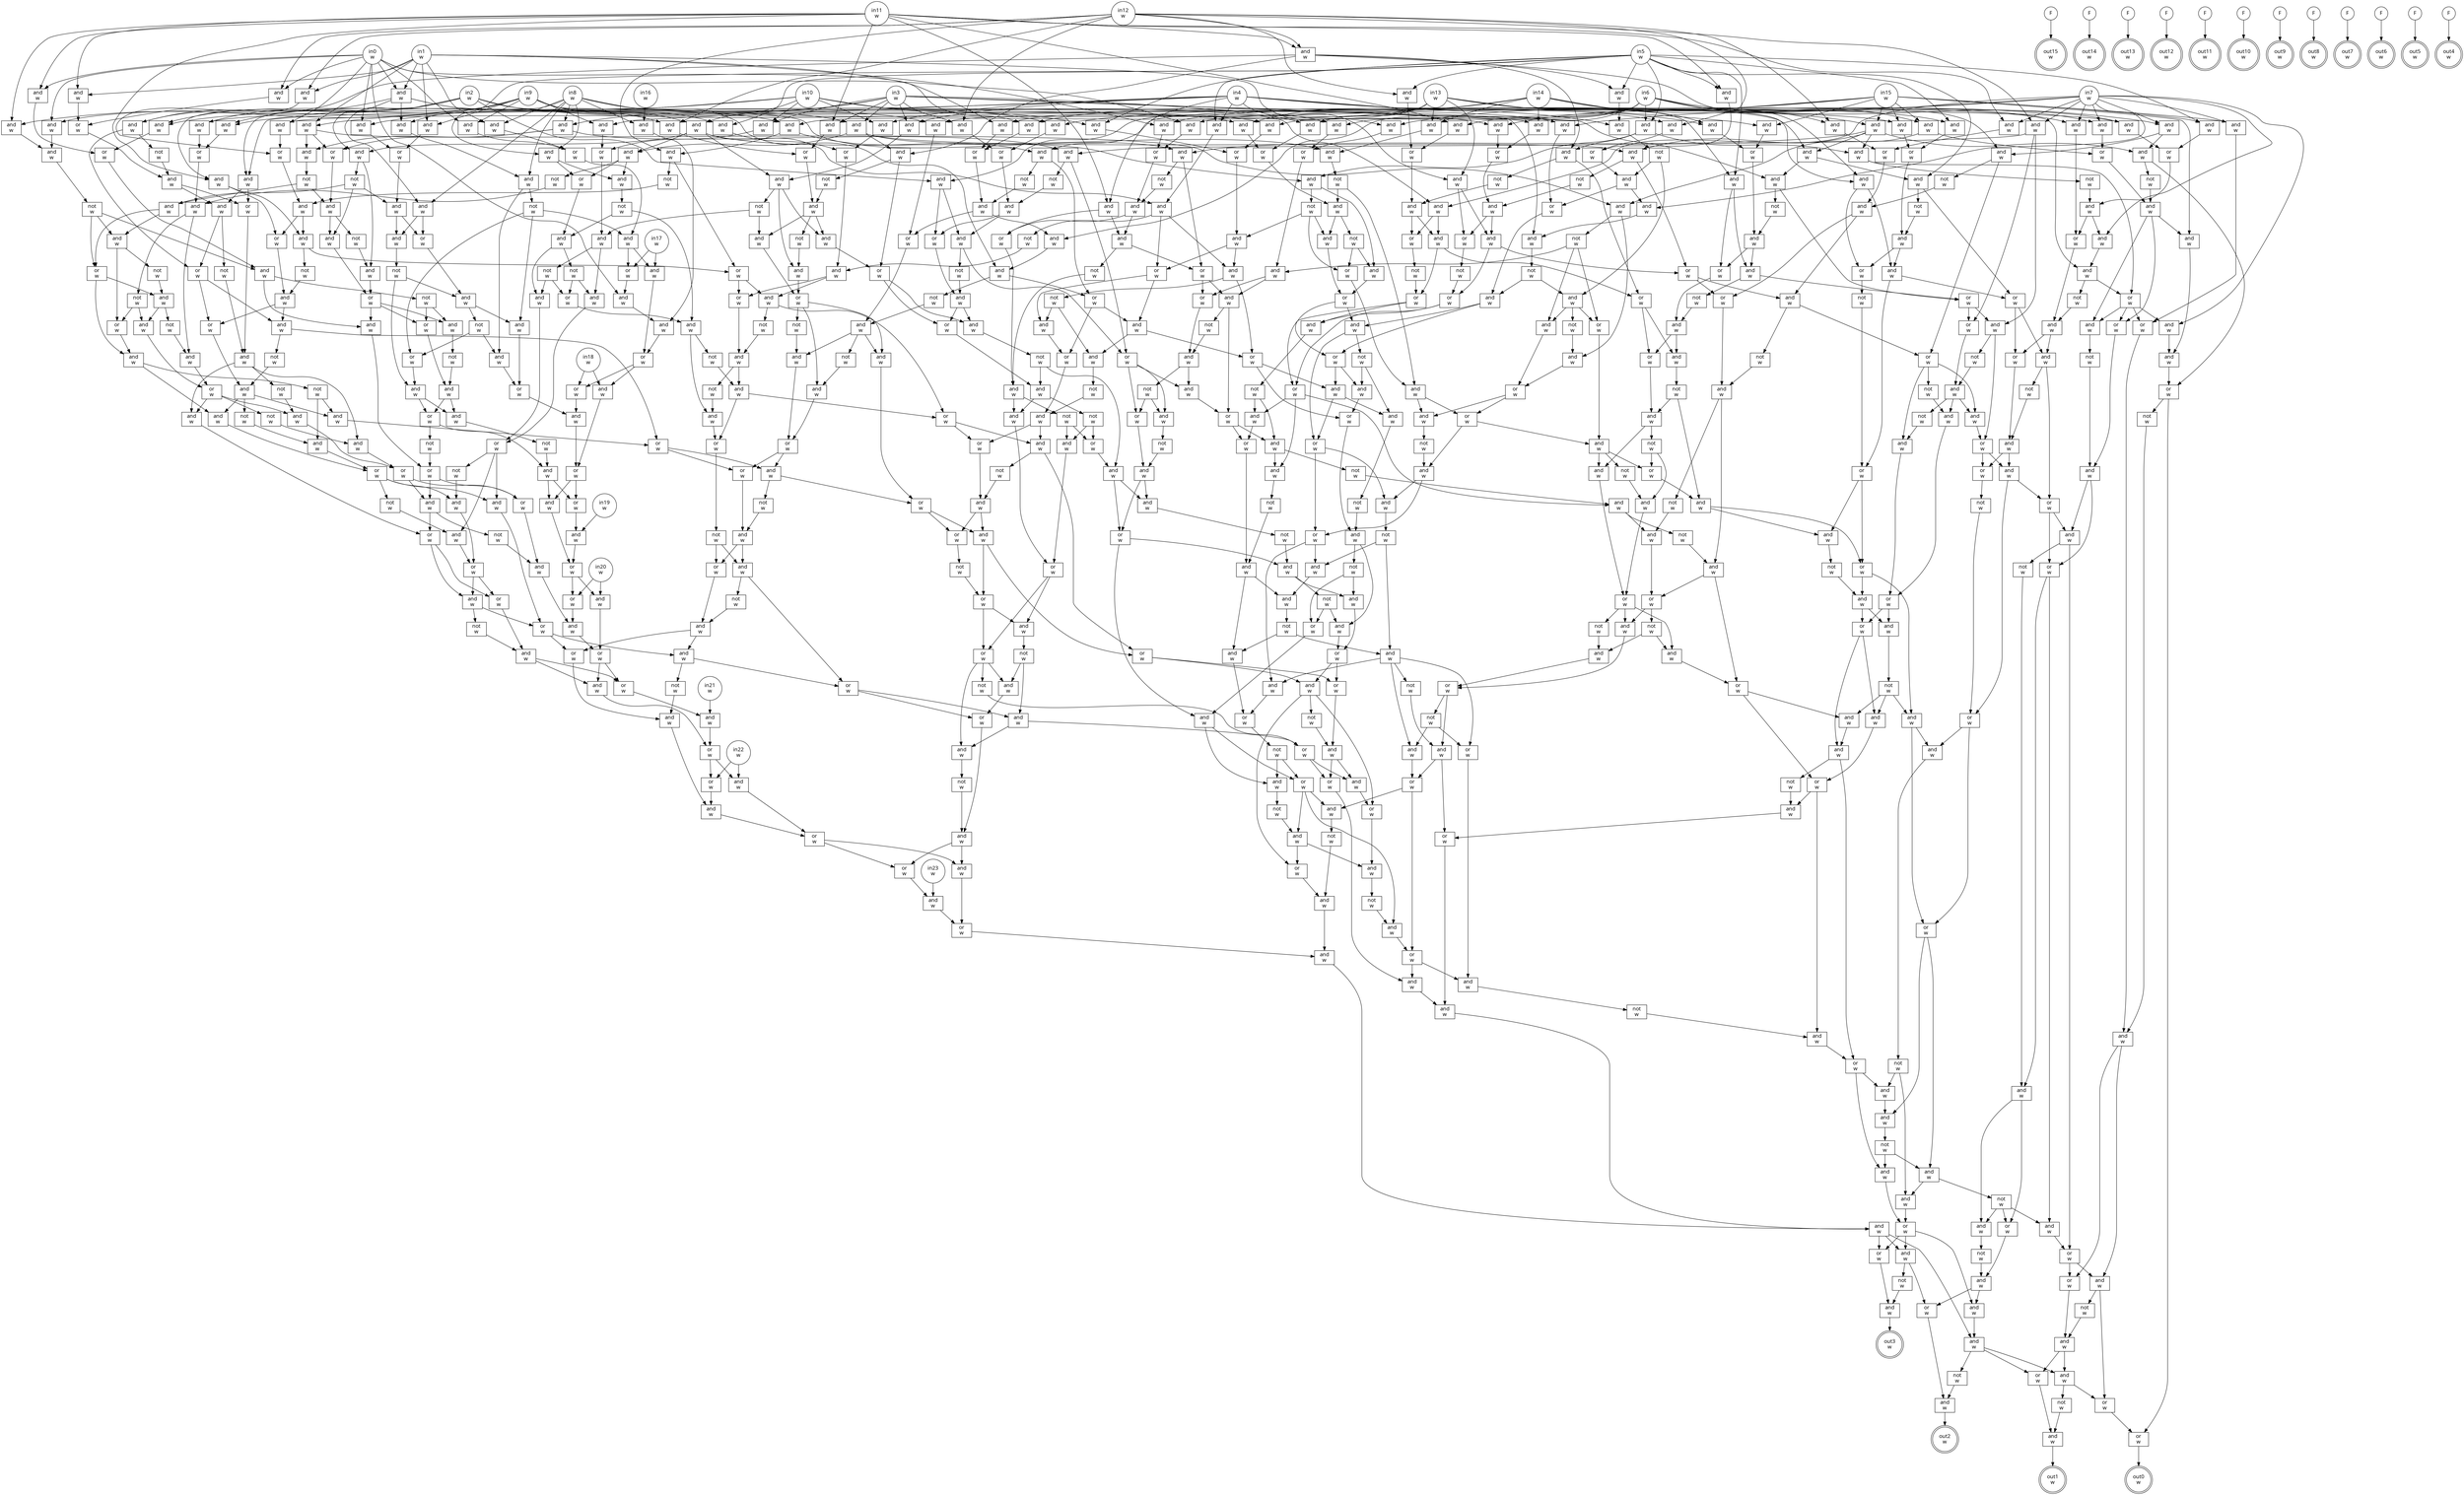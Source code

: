 digraph circuit{
	node [style = filled, fillcolor = white,shape=rect, fontname=geneva]
	g0 [label="in0\nw",shape=circle,fillcolor=white]
	g1 [label="in1\nw",shape=circle,fillcolor=white]
	g2 [label="in2\nw",shape=circle,fillcolor=white]
	g3 [label="in3\nw",shape=circle,fillcolor=white]
	g4 [label="in4\nw",shape=circle,fillcolor=white]
	g5 [label="in5\nw",shape=circle,fillcolor=white]
	g6 [label="in6\nw",shape=circle,fillcolor=white]
	g7 [label="in7\nw",shape=circle,fillcolor=white]
	g8 [label="in8\nw",shape=circle,fillcolor=white]
	g9 [label="in9\nw",shape=circle,fillcolor=white]
	g10 [label="in10\nw",shape=circle,fillcolor=white]
	g11 [label="in11\nw",shape=circle,fillcolor=white]
	g12 [label="in12\nw",shape=circle,fillcolor=white]
	g13 [label="in13\nw",shape=circle,fillcolor=white]
	g14 [label="in14\nw",shape=circle,fillcolor=white]
	g15 [label="in15\nw",shape=circle,fillcolor=white]
	g16 [label="in16\nw",shape=circle,fillcolor=white]
	g17 [label="in17\nw",shape=circle,fillcolor=white]
	g18 [label="in18\nw",shape=circle,fillcolor=white]
	g19 [label="in19\nw",shape=circle,fillcolor=white]
	g20 [label="in20\nw",shape=circle,fillcolor=white]
	g21 [label="in21\nw",shape=circle,fillcolor=white]
	g22 [label="in22\nw",shape=circle,fillcolor=white]
	g23 [label="in23\nw",shape=circle,fillcolor=white]
	g24 [label="F",shape=circle,fillcolor=white]
	g25 [label="F",shape=circle,fillcolor=white]
	g26 [label="F",shape=circle,fillcolor=white]
	g27 [label="F",shape=circle,fillcolor=white]
	g28 [label="F",shape=circle,fillcolor=white]
	g29 [label="F",shape=circle,fillcolor=white]
	g30 [label="F",shape=circle,fillcolor=white]
	g31 [label="F",shape=circle,fillcolor=white]
	g32 [label="F",shape=circle,fillcolor=white]
	g33 [label="F",shape=circle,fillcolor=white]
	g34 [label="F",shape=circle,fillcolor=white]
	g35 [label="F",shape=circle,fillcolor=white]
	g36 [label="and\nw",fillcolor=white]
	g37 [label="and\nw",fillcolor=white]
	g38 [label="and\nw",fillcolor=white]
	g39 [label="and\nw",fillcolor=white]
	g40 [label="and\nw",fillcolor=white]
	g41 [label="and\nw",fillcolor=white]
	g42 [label="and\nw",fillcolor=white]
	g43 [label="and\nw",fillcolor=white]
	g44 [label="and\nw",fillcolor=white]
	g45 [label="and\nw",fillcolor=white]
	g46 [label="and\nw",fillcolor=white]
	g47 [label="and\nw",fillcolor=white]
	g48 [label="and\nw",fillcolor=white]
	g49 [label="and\nw",fillcolor=white]
	g50 [label="and\nw",fillcolor=white]
	g51 [label="and\nw",fillcolor=white]
	g52 [label="or\nw",fillcolor=white]
	g53 [label="and\nw",fillcolor=white]
	g54 [label="and\nw",fillcolor=white]
	g55 [label="and\nw",fillcolor=white]
	g56 [label="or\nw",fillcolor=white]
	g57 [label="and\nw",fillcolor=white]
	g58 [label="and\nw",fillcolor=white]
	g59 [label="not\nw",fillcolor=white]
	g60 [label="and\nw",fillcolor=white]
	g61 [label="and\nw",fillcolor=white]
	g62 [label="not\nw",fillcolor=white]
	g63 [label="and\nw",fillcolor=white]
	g64 [label="and\nw",fillcolor=white]
	g65 [label="and\nw",fillcolor=white]
	g66 [label="and\nw",fillcolor=white]
	g67 [label="and\nw",fillcolor=white]
	g68 [label="and\nw",fillcolor=white]
	g69 [label="and\nw",fillcolor=white]
	g70 [label="and\nw",fillcolor=white]
	g71 [label="and\nw",fillcolor=white]
	g72 [label="not\nw",fillcolor=white]
	g73 [label="and\nw",fillcolor=white]
	g74 [label="not\nw",fillcolor=white]
	g75 [label="and\nw",fillcolor=white]
	g76 [label="not\nw",fillcolor=white]
	g77 [label="and\nw",fillcolor=white]
	g78 [label="or\nw",fillcolor=white]
	g79 [label="and\nw",fillcolor=white]
	g80 [label="and\nw",fillcolor=white]
	g81 [label="or\nw",fillcolor=white]
	g82 [label="and\nw",fillcolor=white]
	g83 [label="and\nw",fillcolor=white]
	g84 [label="or\nw",fillcolor=white]
	g85 [label="or\nw",fillcolor=white]
	g86 [label="not\nw",fillcolor=white]
	g87 [label="or\nw",fillcolor=white]
	g88 [label="and\nw",fillcolor=white]
	g89 [label="and\nw",fillcolor=white]
	g90 [label="and\nw",fillcolor=white]
	g91 [label="and\nw",fillcolor=white]
	g92 [label="and\nw",fillcolor=white]
	g93 [label="or\nw",fillcolor=white]
	g94 [label="and\nw",fillcolor=white]
	g95 [label="and\nw",fillcolor=white]
	g96 [label="and\nw",fillcolor=white]
	g97 [label="or\nw",fillcolor=white]
	g98 [label="and\nw",fillcolor=white]
	g99 [label="not\nw",fillcolor=white]
	g100 [label="or\nw",fillcolor=white]
	g101 [label="and\nw",fillcolor=white]
	g102 [label="or\nw",fillcolor=white]
	g103 [label="and\nw",fillcolor=white]
	g104 [label="and\nw",fillcolor=white]
	g105 [label="or\nw",fillcolor=white]
	g106 [label="not\nw",fillcolor=white]
	g107 [label="and\nw",fillcolor=white]
	g108 [label="not\nw",fillcolor=white]
	g109 [label="or\nw",fillcolor=white]
	g110 [label="and\nw",fillcolor=white]
	g111 [label="and\nw",fillcolor=white]
	g112 [label="or\nw",fillcolor=white]
	g113 [label="and\nw",fillcolor=white]
	g114 [label="not\nw",fillcolor=white]
	g115 [label="and\nw",fillcolor=white]
	g116 [label="or\nw",fillcolor=white]
	g117 [label="and\nw",fillcolor=white]
	g118 [label="and\nw",fillcolor=white]
	g119 [label="not\nw",fillcolor=white]
	g120 [label="and\nw",fillcolor=white]
	g121 [label="and\nw",fillcolor=white]
	g122 [label="not\nw",fillcolor=white]
	g123 [label="and\nw",fillcolor=white]
	g124 [label="and\nw",fillcolor=white]
	g125 [label="or\nw",fillcolor=white]
	g126 [label="and\nw",fillcolor=white]
	g127 [label="not\nw",fillcolor=white]
	g128 [label="and\nw",fillcolor=white]
	g129 [label="not\nw",fillcolor=white]
	g130 [label="and\nw",fillcolor=white]
	g131 [label="and\nw",fillcolor=white]
	g132 [label="and\nw",fillcolor=white]
	g133 [label="and\nw",fillcolor=white]
	g134 [label="and\nw",fillcolor=white]
	g135 [label="not\nw",fillcolor=white]
	g136 [label="and\nw",fillcolor=white]
	g137 [label="or\nw",fillcolor=white]
	g138 [label="and\nw",fillcolor=white]
	g139 [label="and\nw",fillcolor=white]
	g140 [label="and\nw",fillcolor=white]
	g141 [label="and\nw",fillcolor=white]
	g142 [label="or\nw",fillcolor=white]
	g143 [label="and\nw",fillcolor=white]
	g144 [label="and\nw",fillcolor=white]
	g145 [label="or\nw",fillcolor=white]
	g146 [label="and\nw",fillcolor=white]
	g147 [label="not\nw",fillcolor=white]
	g148 [label="or\nw",fillcolor=white]
	g149 [label="and\nw",fillcolor=white]
	g150 [label="or\nw",fillcolor=white]
	g151 [label="not\nw",fillcolor=white]
	g152 [label="or\nw",fillcolor=white]
	g153 [label="and\nw",fillcolor=white]
	g154 [label="and\nw",fillcolor=white]
	g155 [label="and\nw",fillcolor=white]
	g156 [label="and\nw",fillcolor=white]
	g157 [label="not\nw",fillcolor=white]
	g158 [label="and\nw",fillcolor=white]
	g159 [label="or\nw",fillcolor=white]
	g160 [label="and\nw",fillcolor=white]
	g161 [label="and\nw",fillcolor=white]
	g162 [label="and\nw",fillcolor=white]
	g163 [label="and\nw",fillcolor=white]
	g164 [label="not\nw",fillcolor=white]
	g165 [label="and\nw",fillcolor=white]
	g166 [label="or\nw",fillcolor=white]
	g167 [label="and\nw",fillcolor=white]
	g168 [label="not\nw",fillcolor=white]
	g169 [label="and\nw",fillcolor=white]
	g170 [label="and\nw",fillcolor=white]
	g171 [label="or\nw",fillcolor=white]
	g172 [label="or\nw",fillcolor=white]
	g173 [label="and\nw",fillcolor=white]
	g174 [label="not\nw",fillcolor=white]
	g175 [label="and\nw",fillcolor=white]
	g176 [label="not\nw",fillcolor=white]
	g177 [label="not\nw",fillcolor=white]
	g178 [label="or\nw",fillcolor=white]
	g179 [label="and\nw",fillcolor=white]
	g180 [label="and\nw",fillcolor=white]
	g181 [label="not\nw",fillcolor=white]
	g182 [label="or\nw",fillcolor=white]
	g183 [label="and\nw",fillcolor=white]
	g184 [label="not\nw",fillcolor=white]
	g185 [label="and\nw",fillcolor=white]
	g186 [label="or\nw",fillcolor=white]
	g187 [label="and\nw",fillcolor=white]
	g188 [label="not\nw",fillcolor=white]
	g189 [label="and\nw",fillcolor=white]
	g190 [label="and\nw",fillcolor=white]
	g191 [label="or\nw",fillcolor=white]
	g192 [label="and\nw",fillcolor=white]
	g193 [label="and\nw",fillcolor=white]
	g194 [label="not\nw",fillcolor=white]
	g195 [label="and\nw",fillcolor=white]
	g196 [label="and\nw",fillcolor=white]
	g197 [label="not\nw",fillcolor=white]
	g198 [label="and\nw",fillcolor=white]
	g199 [label="or\nw",fillcolor=white]
	g200 [label="and\nw",fillcolor=white]
	g201 [label="not\nw",fillcolor=white]
	g202 [label="or\nw",fillcolor=white]
	g203 [label="and\nw",fillcolor=white]
	g204 [label="or\nw",fillcolor=white]
	g205 [label="and\nw",fillcolor=white]
	g206 [label="and\nw",fillcolor=white]
	g207 [label="not\nw",fillcolor=white]
	g208 [label="and\nw",fillcolor=white]
	g209 [label="not\nw",fillcolor=white]
	g210 [label="and\nw",fillcolor=white]
	g211 [label="and\nw",fillcolor=white]
	g212 [label="not\nw",fillcolor=white]
	g213 [label="or\nw",fillcolor=white]
	g214 [label="and\nw",fillcolor=white]
	g215 [label="and\nw",fillcolor=white]
	g216 [label="not\nw",fillcolor=white]
	g217 [label="or\nw",fillcolor=white]
	g218 [label="and\nw",fillcolor=white]
	g219 [label="not\nw",fillcolor=white]
	g220 [label="and\nw",fillcolor=white]
	g221 [label="or\nw",fillcolor=white]
	g222 [label="not\nw",fillcolor=white]
	g223 [label="not\nw",fillcolor=white]
	g224 [label="and\nw",fillcolor=white]
	g225 [label="or\nw",fillcolor=white]
	g226 [label="and\nw",fillcolor=white]
	g227 [label="and\nw",fillcolor=white]
	g228 [label="or\nw",fillcolor=white]
	g229 [label="and\nw",fillcolor=white]
	g230 [label="or\nw",fillcolor=white]
	g231 [label="and\nw",fillcolor=white]
	g232 [label="and\nw",fillcolor=white]
	g233 [label="or\nw",fillcolor=white]
	g234 [label="and\nw",fillcolor=white]
	g235 [label="or\nw",fillcolor=white]
	g236 [label="or\nw",fillcolor=white]
	g237 [label="and\nw",fillcolor=white]
	g238 [label="not\nw",fillcolor=white]
	g239 [label="and\nw",fillcolor=white]
	g240 [label="or\nw",fillcolor=white]
	g241 [label="not\nw",fillcolor=white]
	g242 [label="or\nw",fillcolor=white]
	g243 [label="not\nw",fillcolor=white]
	g244 [label="and\nw",fillcolor=white]
	g245 [label="or\nw",fillcolor=white]
	g246 [label="not\nw",fillcolor=white]
	g247 [label="or\nw",fillcolor=white]
	g248 [label="and\nw",fillcolor=white]
	g249 [label="not\nw",fillcolor=white]
	g250 [label="or\nw",fillcolor=white]
	g251 [label="not\nw",fillcolor=white]
	g252 [label="or\nw",fillcolor=white]
	g253 [label="and\nw",fillcolor=white]
	g254 [label="not\nw",fillcolor=white]
	g255 [label="or\nw",fillcolor=white]
	g256 [label="and\nw",fillcolor=white]
	g257 [label="and\nw",fillcolor=white]
	g258 [label="and\nw",fillcolor=white]
	g259 [label="or\nw",fillcolor=white]
	g260 [label="not\nw",fillcolor=white]
	g261 [label="or\nw",fillcolor=white]
	g262 [label="and\nw",fillcolor=white]
	g263 [label="and\nw",fillcolor=white]
	g264 [label="or\nw",fillcolor=white]
	g265 [label="and\nw",fillcolor=white]
	g266 [label="and\nw",fillcolor=white]
	g267 [label="or\nw",fillcolor=white]
	g268 [label="and\nw",fillcolor=white]
	g269 [label="not\nw",fillcolor=white]
	g270 [label="or\nw",fillcolor=white]
	g271 [label="and\nw",fillcolor=white]
	g272 [label="not\nw",fillcolor=white]
	g273 [label="and\nw",fillcolor=white]
	g274 [label="not\nw",fillcolor=white]
	g275 [label="and\nw",fillcolor=white]
	g276 [label="or\nw",fillcolor=white]
	g277 [label="not\nw",fillcolor=white]
	g278 [label="and\nw",fillcolor=white]
	g279 [label="and\nw",fillcolor=white]
	g280 [label="or\nw",fillcolor=white]
	g281 [label="and\nw",fillcolor=white]
	g282 [label="not\nw",fillcolor=white]
	g283 [label="and\nw",fillcolor=white]
	g284 [label="and\nw",fillcolor=white]
	g285 [label="and\nw",fillcolor=white]
	g286 [label="and\nw",fillcolor=white]
	g287 [label="and\nw",fillcolor=white]
	g288 [label="and\nw",fillcolor=white]
	g289 [label="not\nw",fillcolor=white]
	g290 [label="and\nw",fillcolor=white]
	g291 [label="or\nw",fillcolor=white]
	g292 [label="and\nw",fillcolor=white]
	g293 [label="not\nw",fillcolor=white]
	g294 [label="or\nw",fillcolor=white]
	g295 [label="and\nw",fillcolor=white]
	g296 [label="or\nw",fillcolor=white]
	g297 [label="and\nw",fillcolor=white]
	g298 [label="and\nw",fillcolor=white]
	g299 [label="or\nw",fillcolor=white]
	g300 [label="and\nw",fillcolor=white]
	g301 [label="and\nw",fillcolor=white]
	g302 [label="not\nw",fillcolor=white]
	g303 [label="or\nw",fillcolor=white]
	g304 [label="and\nw",fillcolor=white]
	g305 [label="or\nw",fillcolor=white]
	g306 [label="and\nw",fillcolor=white]
	g307 [label="not\nw",fillcolor=white]
	g308 [label="and\nw",fillcolor=white]
	g309 [label="and\nw",fillcolor=white]
	g310 [label="or\nw",fillcolor=white]
	g311 [label="and\nw",fillcolor=white]
	g312 [label="not\nw",fillcolor=white]
	g313 [label="not\nw",fillcolor=white]
	g314 [label="and\nw",fillcolor=white]
	g315 [label="or\nw",fillcolor=white]
	g316 [label="not\nw",fillcolor=white]
	g317 [label="and\nw",fillcolor=white]
	g318 [label="not\nw",fillcolor=white]
	g319 [label="or\nw",fillcolor=white]
	g320 [label="and\nw",fillcolor=white]
	g321 [label="not\nw",fillcolor=white]
	g322 [label="and\nw",fillcolor=white]
	g323 [label="or\nw",fillcolor=white]
	g324 [label="and\nw",fillcolor=white]
	g325 [label="and\nw",fillcolor=white]
	g326 [label="and\nw",fillcolor=white]
	g327 [label="and\nw",fillcolor=white]
	g328 [label="and\nw",fillcolor=white]
	g329 [label="and\nw",fillcolor=white]
	g330 [label="and\nw",fillcolor=white]
	g331 [label="and\nw",fillcolor=white]
	g332 [label="and\nw",fillcolor=white]
	g333 [label="not\nw",fillcolor=white]
	g334 [label="and\nw",fillcolor=white]
	g335 [label="not\nw",fillcolor=white]
	g336 [label="and\nw",fillcolor=white]
	g337 [label="not\nw",fillcolor=white]
	g338 [label="and\nw",fillcolor=white]
	g339 [label="not\nw",fillcolor=white]
	g340 [label="and\nw",fillcolor=white]
	g341 [label="and\nw",fillcolor=white]
	g342 [label="not\nw",fillcolor=white]
	g343 [label="and\nw",fillcolor=white]
	g344 [label="and\nw",fillcolor=white]
	g345 [label="or\nw",fillcolor=white]
	g346 [label="and\nw",fillcolor=white]
	g347 [label="and\nw",fillcolor=white]
	g348 [label="not\nw",fillcolor=white]
	g349 [label="and\nw",fillcolor=white]
	g350 [label="or\nw",fillcolor=white]
	g351 [label="and\nw",fillcolor=white]
	g352 [label="and\nw",fillcolor=white]
	g353 [label="and\nw",fillcolor=white]
	g354 [label="or\nw",fillcolor=white]
	g355 [label="and\nw",fillcolor=white]
	g356 [label="or\nw",fillcolor=white]
	g357 [label="and\nw",fillcolor=white]
	g358 [label="or\nw",fillcolor=white]
	g359 [label="and\nw",fillcolor=white]
	g360 [label="not\nw",fillcolor=white]
	g361 [label="or\nw",fillcolor=white]
	g362 [label="and\nw",fillcolor=white]
	g363 [label="and\nw",fillcolor=white]
	g364 [label="not\nw",fillcolor=white]
	g365 [label="or\nw",fillcolor=white]
	g366 [label="and\nw",fillcolor=white]
	g367 [label="not\nw",fillcolor=white]
	g368 [label="and\nw",fillcolor=white]
	g369 [label="not\nw",fillcolor=white]
	g370 [label="or\nw",fillcolor=white]
	g371 [label="and\nw",fillcolor=white]
	g372 [label="not\nw",fillcolor=white]
	g373 [label="or\nw",fillcolor=white]
	g374 [label="and\nw",fillcolor=white]
	g375 [label="and\nw",fillcolor=white]
	g376 [label="and\nw",fillcolor=white]
	g377 [label="not\nw",fillcolor=white]
	g378 [label="and\nw",fillcolor=white]
	g379 [label="or\nw",fillcolor=white]
	g380 [label="and\nw",fillcolor=white]
	g381 [label="or\nw",fillcolor=white]
	g382 [label="and\nw",fillcolor=white]
	g383 [label="and\nw",fillcolor=white]
	g384 [label="or\nw",fillcolor=white]
	g385 [label="and\nw",fillcolor=white]
	g386 [label="not\nw",fillcolor=white]
	g387 [label="or\nw",fillcolor=white]
	g388 [label="and\nw",fillcolor=white]
	g389 [label="and\nw",fillcolor=white]
	g390 [label="or\nw",fillcolor=white]
	g391 [label="and\nw",fillcolor=white]
	g392 [label="and\nw",fillcolor=white]
	g393 [label="not\nw",fillcolor=white]
	g394 [label="not\nw",fillcolor=white]
	g395 [label="and\nw",fillcolor=white]
	g396 [label="and\nw",fillcolor=white]
	g397 [label="not\nw",fillcolor=white]
	g398 [label="and\nw",fillcolor=white]
	g399 [label="or\nw",fillcolor=white]
	g400 [label="and\nw",fillcolor=white]
	g401 [label="not\nw",fillcolor=white]
	g402 [label="and\nw",fillcolor=white]
	g403 [label="or\nw",fillcolor=white]
	g404 [label="not\nw",fillcolor=white]
	g405 [label="and\nw",fillcolor=white]
	g406 [label="or\nw",fillcolor=white]
	g407 [label="or\nw",fillcolor=white]
	g408 [label="and\nw",fillcolor=white]
	g409 [label="and\nw",fillcolor=white]
	g410 [label="not\nw",fillcolor=white]
	g411 [label="and\nw",fillcolor=white]
	g412 [label="or\nw",fillcolor=white]
	g413 [label="and\nw",fillcolor=white]
	g414 [label="and\nw",fillcolor=white]
	g415 [label="not\nw",fillcolor=white]
	g416 [label="and\nw",fillcolor=white]
	g417 [label="and\nw",fillcolor=white]
	g418 [label="and\nw",fillcolor=white]
	g419 [label="or\nw",fillcolor=white]
	g420 [label="not\nw",fillcolor=white]
	g421 [label="and\nw",fillcolor=white]
	g422 [label="or\nw",fillcolor=white]
	g423 [label="or\nw",fillcolor=white]
	g424 [label="and\nw",fillcolor=white]
	g425 [label="or\nw",fillcolor=white]
	g426 [label="not\nw",fillcolor=white]
	g427 [label="not\nw",fillcolor=white]
	g428 [label="or\nw",fillcolor=white]
	g429 [label="and\nw",fillcolor=white]
	g430 [label="not\nw",fillcolor=white]
	g431 [label="and\nw",fillcolor=white]
	g432 [label="not\nw",fillcolor=white]
	g433 [label="or\nw",fillcolor=white]
	g434 [label="and\nw",fillcolor=white]
	g435 [label="and\nw",fillcolor=white]
	g436 [label="not\nw",fillcolor=white]
	g437 [label="or\nw",fillcolor=white]
	g438 [label="and\nw",fillcolor=white]
	g439 [label="or\nw",fillcolor=white]
	g440 [label="and\nw",fillcolor=white]
	g441 [label="not\nw",fillcolor=white]
	g442 [label="and\nw",fillcolor=white]
	g443 [label="and\nw",fillcolor=white]
	g444 [label="not\nw",fillcolor=white]
	g445 [label="or\nw",fillcolor=white]
	g446 [label="and\nw",fillcolor=white]
	g447 [label="or\nw",fillcolor=white]
	g448 [label="and\nw",fillcolor=white]
	g449 [label="not\nw",fillcolor=white]
	g450 [label="and\nw",fillcolor=white]
	g451 [label="not\nw",fillcolor=white]
	g452 [label="and\nw",fillcolor=white]
	g453 [label="and\nw",fillcolor=white]
	g454 [label="or\nw",fillcolor=white]
	g455 [label="and\nw",fillcolor=white]
	g456 [label="or\nw",fillcolor=white]
	g457 [label="and\nw",fillcolor=white]
	g458 [label="or\nw",fillcolor=white]
	g459 [label="and\nw",fillcolor=white]
	g460 [label="and\nw",fillcolor=white]
	g461 [label="or\nw",fillcolor=white]
	g462 [label="and\nw",fillcolor=white]
	g463 [label="not\nw",fillcolor=white]
	g464 [label="or\nw",fillcolor=white]
	g465 [label="and\nw",fillcolor=white]
	g466 [label="and\nw",fillcolor=white]
	g467 [label="or\nw",fillcolor=white]
	g468 [label="and\nw",fillcolor=white]
	g469 [label="not\nw",fillcolor=white]
	g470 [label="or\nw",fillcolor=white]
	g471 [label="and\nw",fillcolor=white]
	g472 [label="not\nw",fillcolor=white]
	g473 [label="and\nw",fillcolor=white]
	g474 [label="or\nw",fillcolor=white]
	g475 [label="not\nw",fillcolor=white]
	g476 [label="not\nw",fillcolor=white]
	g477 [label="or\nw",fillcolor=white]
	g478 [label="and\nw",fillcolor=white]
	g479 [label="and\nw",fillcolor=white]
	g480 [label="or\nw",fillcolor=white]
	g481 [label="and\nw",fillcolor=white]
	g482 [label="and\nw",fillcolor=white]
	g483 [label="or\nw",fillcolor=white]
	g484 [label="and\nw",fillcolor=white]
	g485 [label="not\nw",fillcolor=white]
	g486 [label="or\nw",fillcolor=white]
	g487 [label="and\nw",fillcolor=white]
	g488 [label="not\nw",fillcolor=white]
	g489 [label="not\nw",fillcolor=white]
	g490 [label="or\nw",fillcolor=white]
	g491 [label="and\nw",fillcolor=white]
	g492 [label="not\nw",fillcolor=white]
	g493 [label="and\nw",fillcolor=white]
	g494 [label="and\nw",fillcolor=white]
	g495 [label="not\nw",fillcolor=white]
	g496 [label="and\nw",fillcolor=white]
	g497 [label="or\nw",fillcolor=white]
	g498 [label="not\nw",fillcolor=white]
	g499 [label="or\nw",fillcolor=white]
	g500 [label="and\nw",fillcolor=white]
	g501 [label="and\nw",fillcolor=white]
	g502 [label="not\nw",fillcolor=white]
	g503 [label="and\nw",fillcolor=white]
	g504 [label="or\nw",fillcolor=white]
	g505 [label="and\nw",fillcolor=white]
	g506 [label="or\nw",fillcolor=white]
	g507 [label="and\nw",fillcolor=white]
	g508 [label="or\nw",fillcolor=white]
	g509 [label="and\nw",fillcolor=white]
	g510 [label="or\nw",fillcolor=white]
	g511 [label="and\nw",fillcolor=white]
	g512 [label="not\nw",fillcolor=white]
	g513 [label="or\nw",fillcolor=white]
	g514 [label="and\nw",fillcolor=white]
	g515 [label="or\nw",fillcolor=white]
	g516 [label="not\nw",fillcolor=white]
	g517 [label="or\nw",fillcolor=white]
	g518 [label="and\nw",fillcolor=white]
	g519 [label="not\nw",fillcolor=white]
	g520 [label="or\nw",fillcolor=white]
	g521 [label="and\nw",fillcolor=white]
	g522 [label="not\nw",fillcolor=white]
	g523 [label="not\nw",fillcolor=white]
	g524 [label="or\nw",fillcolor=white]
	g525 [label="and\nw",fillcolor=white]
	g526 [label="and\nw",fillcolor=white]
	g527 [label="not\nw",fillcolor=white]
	g528 [label="or\nw",fillcolor=white]
	g529 [label="and\nw",fillcolor=white]
	g530 [label="and\nw",fillcolor=white]
	g531 [label="or\nw",fillcolor=white]
	g532 [label="and\nw",fillcolor=white]
	g533 [label="and\nw",fillcolor=white]
	g534 [label="not\nw",fillcolor=white]
	g535 [label="and\nw",fillcolor=white]
	g536 [label="or\nw",fillcolor=white]
	g537 [label="and\nw",fillcolor=white]
	g538 [label="and\nw",fillcolor=white]
	g539 [label="not\nw",fillcolor=white]
	g540 [label="and\nw",fillcolor=white]
	g541 [label="or\nw",fillcolor=white]
	g542 [label="and\nw",fillcolor=white]
	g543 [label="and\nw",fillcolor=white]
	g544 [label="not\nw",fillcolor=white]
	g545 [label="and\nw",fillcolor=white]
	g546 [label="or\nw",fillcolor=white]
	g547 [label="and\nw",fillcolor=white]
	g548 [label="or\nw",fillcolor=white]
	g549 [label="and\nw",fillcolor=white]
	g550 [label="and\nw",fillcolor=white]
	g551 [label="not\nw",fillcolor=white]
	g552 [label="or\nw",fillcolor=white]
	g553 [label="and\nw",fillcolor=white]
	g554 [label="not\nw",fillcolor=white]
	g555 [label="and\nw",fillcolor=white]
	g556 [label="and\nw",fillcolor=white]
	g557 [label="or\nw",fillcolor=white]
	g558 [label="and\nw",fillcolor=white]
	g559 [label="and\nw",fillcolor=white]
	g560 [label="not\nw",fillcolor=white]
	g561 [label="or\nw",fillcolor=white]
	g562 [label="and\nw",fillcolor=white]
	g563 [label="and\nw",fillcolor=white]
	g564 [label="not\nw",fillcolor=white]
	g565 [label="or\nw",fillcolor=white]
	g566 [label="and\nw",fillcolor=white]
	g567 [label="or\nw",fillcolor=white]
	g568 [label="not\nw",fillcolor=white]
	g569 [label="or\nw",fillcolor=white]
	g570 [label="and\nw",fillcolor=white]
	g571 [label="or\nw",fillcolor=white]
	g572 [label="and\nw",fillcolor=white]
	g573 [label="or\nw",fillcolor=white]
	g574 [label="and\nw",fillcolor=white]
	g575 [label="or\nw",fillcolor=white]
	g576 [label="and\nw",fillcolor=white]
	g577 [label="and\nw",fillcolor=white]
	g578 [label="not\nw",fillcolor=white]
	g579 [label="or\nw",fillcolor=white]
	g580 [label="or\nw",fillcolor=white]
	g581 [label="and\nw",fillcolor=white]
	g582 [label="or\nw",fillcolor=white]
	g583 [label="and\nw",fillcolor=white]
	g584 [label="not\nw",fillcolor=white]
	g585 [label="and\nw",fillcolor=white]
	g586 [label="or\nw",fillcolor=white]
	g587 [label="and\nw",fillcolor=white]
	g588 [label="and\nw",fillcolor=white]
	g589 [label="and\nw",fillcolor=white]
	g590 [label="not\nw",fillcolor=white]
	g591 [label="and\nw",fillcolor=white]
	g592 [label="or\nw",fillcolor=white]
	g593 [label="and\nw",fillcolor=white]
	g594 [label="and\nw",fillcolor=white]
	g595 [label="not\nw",fillcolor=white]
	g596 [label="and\nw",fillcolor=white]
	g597 [label="and\nw",fillcolor=white]
	g598 [label="not\nw",fillcolor=white]
	g599 [label="and\nw",fillcolor=white]
	g600 [label="not\nw",fillcolor=white]
	g601 [label="or\nw",fillcolor=white]
	g602 [label="and\nw",fillcolor=white]
	g603 [label="and\nw",fillcolor=white]
	g604 [label="or\nw",fillcolor=white]
	g605 [label="and\nw",fillcolor=white]
	g606 [label="not\nw",fillcolor=white]
	g607 [label="or\nw",fillcolor=white]
	g608 [label="and\nw",fillcolor=white]
	g609 [label="and\nw",fillcolor=white]
	g610 [label="or\nw",fillcolor=white]
	g611 [label="and\nw",fillcolor=white]
	g612 [label="or\nw",fillcolor=white]
	g613 [label="and\nw",fillcolor=white]
	g614 [label="not\nw",fillcolor=white]
	g615 [label="or\nw",fillcolor=white]
	g616 [label="and\nw",fillcolor=white]
	g617 [label="not\nw",fillcolor=white]
	g618 [label="or\nw",fillcolor=white]
	g619 [label="and\nw",fillcolor=white]
	g620 [label="not\nw",fillcolor=white]
	g621 [label="or\nw",fillcolor=white]
	g622 [label="and\nw",fillcolor=white]
	g623 [label="and\nw",fillcolor=white]
	g624 [label="not\nw",fillcolor=white]
	g625 [label="and\nw",fillcolor=white]
	g626 [label="and\nw",fillcolor=white]
	g627 [label="or\nw",fillcolor=white]
	g628 [label="and\nw",fillcolor=white]
	g629 [label="or\nw",fillcolor=white]
	g630 [label="and\nw",fillcolor=white]
	g631 [label="or\nw",fillcolor=white]
	g632 [label="and\nw",fillcolor=white]
	g633 [label="and\nw",fillcolor=white]
	g634 [label="and\nw",fillcolor=white]
	g635 [label="or\nw",fillcolor=white]
	g636 [label="or\nw",fillcolor=white]
	g637 [label="and\nw",fillcolor=white]
	g638 [label="and\nw",fillcolor=white]
	g639 [label="or\nw",fillcolor=white]
	g640 [label="or\nw",fillcolor=white]
	g641 [label="and\nw",fillcolor=white]
	g642 [label="and\nw",fillcolor=white]
	g643 [label="or\nw",fillcolor=white]
	g644 [label="or\nw",fillcolor=white]
	g645 [label="and\nw",fillcolor=white]
	g646 [label="and\nw",fillcolor=white]
	g647 [label="or\nw",fillcolor=white]
	g648 [label="or\nw",fillcolor=white]
	g649 [label="and\nw",fillcolor=white]
	g650 [label="and\nw",fillcolor=white]
	g651 [label="or\nw",fillcolor=white]
	g652 [label="or\nw",fillcolor=white]
	g653 [label="and\nw",fillcolor=white]
	g654 [label="and\nw",fillcolor=white]
	g655 [label="or\nw",fillcolor=white]
	g656 [label="or\nw",fillcolor=white]
	g657 [label="and\nw",fillcolor=white]
	g658 [label="and\nw",fillcolor=white]
	g659 [label="or\nw",fillcolor=white]
	g660 [label="and\nw",fillcolor=white]
	g661 [label="and\nw",fillcolor=white]
	g662 [label="or\nw",fillcolor=white]
	g663 [label="and\nw",fillcolor=white]
	g664 [label="or\nw",fillcolor=white]
	g665 [label="not\nw",fillcolor=white]
	g666 [label="and\nw",fillcolor=white]
	g667 [label="and\nw",fillcolor=white]
	g668 [label="or\nw",fillcolor=white]
	g669 [label="and\nw",fillcolor=white]
	g670 [label="or\nw",fillcolor=white]
	g671 [label="or\nw",fillcolor=white]
	g672 [label="not\nw",fillcolor=white]
	g673 [label="and\nw",fillcolor=white]
	g674 [label="not\nw",fillcolor=white]
	g675 [label="and\nw",fillcolor=white]
	g676 [label="out0\nw",shape=doublecircle,fillcolor=white]
	g677 [label="out1\nw",shape=doublecircle,fillcolor=white]
	g678 [label="out2\nw",shape=doublecircle,fillcolor=white]
	g679 [label="out3\nw",shape=doublecircle,fillcolor=white]
	g680 [label="out4\nw",shape=doublecircle,fillcolor=white]
	g681 [label="out5\nw",shape=doublecircle,fillcolor=white]
	g682 [label="out6\nw",shape=doublecircle,fillcolor=white]
	g683 [label="out7\nw",shape=doublecircle,fillcolor=white]
	g684 [label="out8\nw",shape=doublecircle,fillcolor=white]
	g685 [label="out9\nw",shape=doublecircle,fillcolor=white]
	g686 [label="out10\nw",shape=doublecircle,fillcolor=white]
	g687 [label="out11\nw",shape=doublecircle,fillcolor=white]
	g688 [label="out12\nw",shape=doublecircle,fillcolor=white]
	g689 [label="out13\nw",shape=doublecircle,fillcolor=white]
	g690 [label="out14\nw",shape=doublecircle,fillcolor=white]
	g691 [label="out15\nw",shape=doublecircle,fillcolor=white]
	edge [fontname=Geneva,fontcolor=forestgreen]
	g0->g330
	g0->g349
	g0->g380
	g0->g457
	g0->g479
	g0->g493
	g0->g547
	g0->g556
	g0->g628
	g0->g633
	g1->g285
	g1->g286
	g1->g322
	g1->g325
	g1->g326
	g1->g327
	g1->g328
	g1->g329
	g1->g330
	g2->g190
	g2->g192
	g2->g224
	g2->g257
	g2->g263
	g2->g278
	g2->g279
	g2->g283
	g2->g284
	g2->g493
	g3->g153
	g3->g154
	g3->g155
	g3->g158
	g3->g161
	g3->g162
	g3->g165
	g3->g167
	g3->g185
	g3->g189
	g3->g192
	g4->g111
	g4->g113
	g4->g123
	g4->g130
	g4->g131
	g4->g132
	g4->g133
	g4->g136
	g4->g139
	g4->g140
	g4->g141
	g4->g162
	g5->g68
	g5->g69
	g5->g70
	g5->g77
	g5->g80
	g5->g88
	g5->g89
	g5->g90
	g5->g91
	g5->g92
	g5->g123
	g5->g134
	g6->g50
	g6->g51
	g6->g53
	g6->g54
	g6->g55
	g6->g57
	g6->g65
	g6->g66
	g6->g67
	g6->g70
	g6->g352
	g7->g42
	g7->g43
	g7->g44
	g7->g45
	g7->g46
	g7->g47
	g7->g48
	g7->g49
	g7->g57
	g7->g95
	g7->g103
	g7->g117
	g8->g41
	g8->g45
	g8->g65
	g8->g90
	g8->g140
	g8->g155
	g8->g284
	g8->g329
	g8->g347
	g8->g353
	g9->g39
	g9->g40
	g9->g42
	g9->g50
	g9->g89
	g9->g118
	g9->g139
	g9->g189
	g9->g283
	g9->g328
	g9->g346
	g9->g628
	g10->g39
	g10->g43
	g10->g54
	g10->g77
	g10->g136
	g10->g185
	g10->g279
	g10->g286
	g10->g556
	g11->g38
	g11->g40
	g11->g46
	g11->g53
	g11->g68
	g11->g131
	g11->g161
	g11->g278
	g11->g327
	g11->g547
	g12->g38
	g12->g44
	g12->g55
	g12->g80
	g12->g111
	g12->g158
	g12->g263
	g12->g326
	g12->g334
	g12->g479
	g13->g37
	g13->g47
	g13->g66
	g13->g88
	g13->g96
	g13->g130
	g13->g153
	g13->g257
	g13->g285
	g13->g331
	g13->g457
	g14->g36
	g14->g37
	g14->g48
	g14->g67
	g14->g91
	g14->g132
	g14->g154
	g14->g190
	g14->g325
	g14->g332
	g14->g349
	g15->g36
	g15->g49
	g15->g51
	g15->g64
	g15->g92
	g15->g141
	g15->g165
	g15->g224
	g15->g322
	g15->g380
	g16->g41
	g17->g631
	g17->g632
	g18->g636
	g18->g638
	g19->g641
	g20->g644
	g20->g646
	g21->g649
	g22->g652
	g22->g654
	g23->g657
	g24->g691
	g25->g690
	g26->g689
	g27->g688
	g28->g687
	g29->g686
	g30->g685
	g31->g684
	g32->g683
	g33->g682
	g34->g681
	g35->g680
	g36->g61
	g36->g75
	g36->g133
	g36->g206
	g36->g336
	g37->g193
	g38->g58
	g38->g69
	g38->g73
	g38->g208
	g38->g338
	g39->g71
	g39->g124
	g39->g163
	g39->g210
	g39->g340
	g40->g494
	g41->g634
	g42->g116
	g43->g83
	g43->g85
	g44->g156
	g44->g172
	g44->g173
	g45->g159
	g46->g56
	g47->g109
	g48->g52
	g49->g102
	g50->g78
	g51->g52
	g51->g287
	g52->g63
	g53->g81
	g54->g323
	g55->g56
	g56->g60
	g57->g58
	g57->g61
	g58->g59
	g58->g230
	g59->g60
	g60->g229
	g60->g247
	g61->g62
	g61->g105
	g62->g63
	g63->g64
	g63->g98
	g63->g100
	g64->g104
	g65->g373
	g66->g144
	g66->g150
	g67->g93
	g68->g112
	g69->g113
	g70->g71
	g70->g73
	g70->g75
	g71->g72
	g71->g198
	g72->g79
	g72->g196
	g72->g204
	g73->g74
	g73->g84
	g74->g82
	g75->g76
	g75->g97
	g76->g94
	g77->g78
	g78->g79
	g79->g125
	g79->g126
	g80->g81
	g81->g82
	g82->g83
	g82->g85
	g83->g84
	g83->g87
	g84->g180
	g84->g182
	g85->g86
	g86->g87
	g87->g253
	g87->g255
	g88->g170
	g88->g178
	g89->g137
	g90->g211
	g90->g213
	g91->g142
	g92->g93
	g93->g94
	g94->g95
	g94->g109
	g95->g96
	g96->g97
	g96->g108
	g97->g98
	g97->g100
	g97->g102
	g97->g103
	g98->g99
	g99->g101
	g100->g101
	g101->g236
	g101->g237
	g102->g107
	g103->g104
	g104->g105
	g105->g106
	g105->g671
	g106->g107
	g107->g605
	g107->g607
	g108->g110
	g109->g110
	g110->g146
	g110->g148
	g111->g112
	g112->g115
	g113->g114
	g114->g115
	g114->g121
	g115->g116
	g115->g117
	g116->g120
	g117->g118
	g118->g119
	g119->g120
	g119->g121
	g120->g200
	g120->g202
	g121->g122
	g121->g290
	g121->g296
	g122->g288
	g123->g124
	g124->g125
	g124->g126
	g124->g129
	g125->g128
	g125->g355
	g126->g127
	g126->g356
	g127->g128
	g127->g368
	g128->g370
	g129->g138
	g130->g227
	g130->g250
	g131->g383
	g131->g433
	g132->g166
	g133->g134
	g133->g167
	g134->g135
	g134->g145
	g135->g143
	g136->g137
	g137->g138
	g138->g462
	g138->g464
	g139->g186
	g140->g482
	g140->g490
	g141->g142
	g142->g143
	g143->g144
	g143->g150
	g144->g145
	g144->g152
	g145->g146
	g145->g148
	g146->g147
	g146->g235
	g147->g149
	g148->g149
	g149->g234
	g149->g240
	g150->g151
	g151->g152
	g152->g301
	g152->g303
	g153->g191
	g154->g225
	g155->g156
	g155->g317
	g155->g319
	g156->g157
	g156->g259
	g157->g160
	g158->g159
	g159->g160
	g160->g258
	g160->g261
	g161->g264
	g162->g163
	g163->g164
	g163->g266
	g163->g275
	g164->g187
	g164->g273
	g165->g166
	g166->g169
	g167->g168
	g167->g171
	g168->g169
	g169->g170
	g169->g178
	g170->g171
	g170->g177
	g171->g172
	g171->g173
	g172->g175
	g173->g174
	g173->g233
	g174->g175
	g175->g176
	g175->g232
	g175->g244
	g176->g231
	g177->g179
	g178->g179
	g179->g180
	g179->g182
	g180->g181
	g181->g183
	g181->g300
	g182->g183
	g183->g184
	g183->g298
	g184->g299
	g184->g314
	g185->g186
	g186->g187
	g187->g188
	g187->g220
	g188->g215
	g188->g217
	g189->g280
	g190->g191
	g191->g195
	g192->g193
	g192->g206
	g192->g208
	g192->g210
	g193->g194
	g194->g195
	g194->g205
	g195->g196
	g195->g197
	g196->g199
	g197->g198
	g197->g204
	g198->g199
	g199->g200
	g199->g202
	g200->g201
	g200->g358
	g201->g203
	g201->g363
	g202->g203
	g202->g357
	g203->g365
	g204->g205
	g205->g292
	g205->g294
	g206->g207
	g206->g228
	g207->g226
	g208->g209
	g208->g267
	g209->g265
	g210->g211
	g210->g213
	g210->g223
	g211->g212
	g212->g214
	g212->g218
	g213->g214
	g214->g215
	g214->g216
	g215->g221
	g216->g217
	g216->g220
	g217->g218
	g218->g219
	g218->g473
	g219->g466
	g220->g221
	g221->g222
	g221->g533
	g221->g535
	g222->g532
	g223->g281
	g224->g225
	g225->g226
	g226->g227
	g226->g250
	g227->g228
	g227->g252
	g228->g229
	g228->g247
	g229->g230
	g229->g246
	g230->g231
	g230->g232
	g230->g243
	g231->g245
	g232->g233
	g233->g234
	g233->g240
	g234->g235
	g234->g242
	g235->g236
	g235->g237
	g236->g239
	g236->g603
	g237->g238
	g237->g604
	g238->g239
	g239->g599
	g239->g601
	g240->g241
	g241->g242
	g242->g310
	g242->g311
	g243->g244
	g244->g245
	g245->g305
	g245->g306
	g246->g248
	g247->g248
	g248->g249
	g248->g398
	g249->g396
	g250->g251
	g251->g252
	g252->g253
	g252->g255
	g253->g254
	g254->g256
	g254->g391
	g255->g256
	g255->g392
	g255->g395
	g256->g412
	g257->g258
	g257->g261
	g258->g259
	g258->g260
	g259->g389
	g259->g428
	g259->g429
	g260->g262
	g261->g262
	g262->g268
	g262->g270
	g263->g264
	g264->g265
	g265->g266
	g265->g273
	g265->g274
	g266->g267
	g267->g268
	g267->g270
	g268->g269
	g269->g271
	g269->g438
	g270->g271
	g271->g272
	g271->g435
	g272->g437
	g272->g455
	g273->g276
	g274->g275
	g275->g276
	g276->g277
	g276->g376
	g276->g378
	g277->g375
	g278->g460
	g278->g477
	g279->g280
	g280->g281
	g281->g282
	g281->g540
	g282->g497
	g282->g538
	g283->g548
	g284->g559
	g284->g561
	g285->g350
	g286->g287
	g286->g317
	g286->g319
	g287->g288
	g287->g289
	g288->g291
	g289->g290
	g289->g296
	g289->g324
	g290->g291
	g291->g292
	g291->g294
	g292->g293
	g293->g295
	g294->g295
	g294->g297
	g295->g359
	g295->g361
	g296->g297
	g297->g298
	g297->g299
	g297->g313
	g298->g315
	g299->g300
	g300->g301
	g300->g303
	g301->g302
	g302->g304
	g303->g304
	g303->g309
	g304->g305
	g304->g306
	g305->g308
	g305->g409
	g306->g307
	g307->g308
	g307->g309
	g307->g408
	g308->g407
	g309->g310
	g309->g311
	g310->g594
	g310->g596
	g311->g312
	g312->g593
	g312->g597
	g313->g314
	g314->g315
	g315->g316
	g315->g400
	g315->g405
	g316->g402
	g317->g318
	g318->g320
	g318->g343
	g319->g320
	g320->g321
	g320->g344
	g321->g341
	g322->g323
	g323->g324
	g324->g385
	g324->g387
	g325->g381
	g326->g458
	g327->g480
	g328->g557
	g329->g629
	g330->g331
	g330->g336
	g330->g338
	g330->g340
	g330->g346
	g331->g332
	g331->g334
	g332->g333
	g332->g354
	g333->g351
	g334->g335
	g334->g461
	g335->g459
	g336->g337
	g336->g384
	g337->g382
	g338->g339
	g338->g483
	g339->g481
	g340->g341
	g340->g342
	g341->g345
	g342->g343
	g342->g344
	g342->g558
	g343->g496
	g343->g499
	g344->g345
	g345->g550
	g345->g552
	g345->g553
	g346->g347
	g347->g348
	g347->g626
	g348->g563
	g348->g565
	g348->g630
	g349->g350
	g350->g351
	g351->g352
	g351->g373
	g352->g353
	g353->g354
	g353->g372
	g354->g355
	g354->g370
	g355->g356
	g355->g368
	g356->g357
	g356->g365
	g357->g358
	g357->g363
	g358->g359
	g358->g361
	g359->g360
	g360->g362
	g360->g416
	g361->g362
	g361->g417
	g362->g414
	g363->g364
	g364->g366
	g365->g366
	g366->g367
	g366->g453
	g367->g443
	g367->g445
	g368->g369
	g369->g371
	g370->g371
	g371->g468
	g371->g470
	g372->g374
	g373->g374
	g374->g375
	g374->g376
	g374->g377
	g375->g379
	g376->g506
	g377->g378
	g378->g379
	g379->g505
	g379->g524
	g380->g381
	g381->g382
	g382->g383
	g382->g433
	g383->g384
	g383->g432
	g384->g385
	g384->g387
	g385->g386
	g385->g390
	g386->g388
	g387->g388
	g388->g389
	g388->g427
	g389->g390
	g390->g391
	g390->g412
	g391->g392
	g391->g394
	g392->g393
	g393->g413
	g394->g395
	g395->g396
	g395->g397
	g396->g399
	g397->g398
	g398->g399
	g398->g406
	g399->g400
	g399->g401
	g400->g403
	g401->g402
	g401->g405
	g402->g403
	g403->g404
	g403->g421
	g404->g418
	g404->g419
	g405->g406
	g406->g407
	g406->g408
	g407->g411
	g407->g591
	g408->g409
	g409->g410
	g409->g592
	g410->g411
	g411->g423
	g412->g413
	g413->g414
	g413->g424
	g414->g415
	g415->g416
	g415->g424
	g416->g417
	g416->g418
	g416->g419
	g416->g420
	g417->g425
	g418->g422
	g419->g589
	g420->g421
	g421->g422
	g421->g423
	g422->g448
	g422->g586
	g423->g588
	g424->g425
	g425->g426
	g426->g447
	g426->g450
	g427->g428
	g427->g429
	g428->g431
	g429->g430
	g430->g431
	g431->g439
	g431->g440
	g432->g434
	g433->g434
	g434->g435
	g434->g436
	g435->g456
	g436->g437
	g436->g455
	g437->g438
	g438->g439
	g438->g440
	g439->g442
	g439->g446
	g440->g441
	g441->g442
	g442->g443
	g442->g444
	g443->g454
	g444->g445
	g444->g453
	g445->g446
	g446->g447
	g446->g450
	g447->g448
	g447->g452
	g447->g585
	g448->g449
	g449->g511
	g450->g451
	g451->g452
	g452->g510
	g452->g583
	g453->g454
	g454->g509
	g454->g513
	g455->g456
	g456->g518
	g456->g520
	g457->g458
	g458->g459
	g459->g460
	g459->g477
	g460->g461
	g460->g476
	g461->g462
	g461->g464
	g462->g463
	g462->g467
	g463->g465
	g464->g465
	g465->g466
	g465->g472
	g466->g467
	g466->g474
	g467->g468
	g467->g470
	g468->g469
	g468->g508
	g469->g471
	g470->g471
	g471->g507
	g471->g515
	g472->g473
	g473->g474
	g474->g475
	g475->g526
	g475->g528
	g476->g478
	g477->g478
	g478->g484
	g478->g486
	g479->g480
	g480->g481
	g481->g482
	g481->g490
	g482->g483
	g482->g489
	g483->g484
	g483->g486
	g484->g485
	g484->g504
	g485->g487
	g486->g487
	g487->g488
	g487->g501
	g487->g503
	g488->g530
	g489->g491
	g490->g491
	g491->g492
	g491->g543
	g491->g545
	g492->g542
	g493->g494
	g494->g495
	g495->g496
	g495->g499
	g495->g549
	g496->g497
	g496->g498
	g497->g500
	g498->g537
	g499->g500
	g499->g537
	g500->g501
	g500->g502
	g501->g531
	g502->g503
	g502->g530
	g503->g504
	g504->g505
	g504->g524
	g505->g506
	g505->g523
	g506->g507
	g506->g515
	g507->g508
	g507->g517
	g508->g509
	g508->g513
	g509->g510
	g509->g512
	g509->g582
	g510->g511
	g511->g660
	g512->g514
	g513->g514
	g514->g580
	g514->g581
	g515->g516
	g516->g517
	g517->g518
	g517->g520
	g518->g519
	g519->g521
	g519->g576
	g520->g521
	g520->g522
	g520->g577
	g521->g612
	g522->g579
	g523->g525
	g524->g525
	g525->g526
	g525->g528
	g526->g527
	g526->g575
	g527->g529
	g528->g529
	g529->g574
	g529->g615
	g530->g531
	g531->g532
	g531->g533
	g531->g534
	g532->g536
	g533->g573
	g534->g535
	g535->g536
	g536->g572
	g536->g618
	g537->g538
	g537->g539
	g538->g541
	g539->g540
	g540->g541
	g541->g542
	g541->g543
	g541->g544
	g542->g546
	g543->g571
	g544->g545
	g545->g546
	g546->g570
	g546->g621
	g547->g548
	g548->g549
	g549->g550
	g549->g551
	g550->g569
	g551->g552
	g551->g553
	g552->g555
	g553->g554
	g554->g555
	g555->g567
	g555->g623
	g556->g557
	g557->g558
	g558->g559
	g558->g561
	g559->g560
	g560->g562
	g560->g566
	g561->g562
	g562->g563
	g562->g564
	g563->g627
	g564->g565
	g564->g626
	g565->g566
	g566->g567
	g566->g623
	g567->g568
	g567->g625
	g568->g569
	g569->g570
	g569->g621
	g570->g571
	g570->g620
	g571->g572
	g571->g618
	g572->g573
	g572->g617
	g573->g574
	g573->g615
	g574->g575
	g574->g614
	g575->g576
	g575->g612
	g576->g577
	g576->g579
	g577->g578
	g578->g613
	g579->g580
	g579->g581
	g580->g587
	g581->g582
	g582->g583
	g583->g584
	g584->g585
	g585->g586
	g586->g587
	g586->g589
	g587->g588
	g588->g661
	g589->g590
	g590->g591
	g591->g592
	g592->g593
	g592->g609
	g593->g594
	g594->g595
	g595->g596
	g595->g609
	g596->g597
	g596->g598
	g597->g610
	g598->g599
	g598->g601
	g598->g603
	g599->g600
	g600->g602
	g601->g602
	g602->g611
	g602->g664
	g603->g604
	g604->g605
	g604->g607
	g605->g606
	g605->g670
	g606->g608
	g607->g608
	g608->g668
	g608->g669
	g609->g610
	g610->g611
	g610->g662
	g610->g663
	g611->g667
	g612->g613
	g613->g656
	g613->g658
	g614->g616
	g615->g616
	g616->g653
	g617->g619
	g618->g619
	g619->g648
	g619->g650
	g620->g622
	g621->g622
	g622->g645
	g623->g624
	g624->g625
	g625->g640
	g625->g642
	g626->g627
	g627->g637
	g628->g629
	g629->g630
	g630->g631
	g630->g632
	g631->g633
	g632->g635
	g633->g634
	g634->g635
	g635->g636
	g635->g638
	g636->g637
	g637->g639
	g638->g639
	g639->g640
	g639->g642
	g640->g641
	g641->g643
	g642->g643
	g643->g644
	g643->g646
	g644->g645
	g645->g647
	g646->g647
	g647->g648
	g647->g650
	g648->g649
	g649->g651
	g650->g651
	g651->g652
	g651->g654
	g652->g653
	g653->g655
	g654->g655
	g655->g656
	g655->g658
	g656->g657
	g657->g659
	g658->g659
	g659->g660
	g660->g661
	g661->g662
	g661->g663
	g661->g667
	g662->g666
	g663->g664
	g663->g665
	g664->g675
	g665->g666
	g666->g679
	g667->g668
	g667->g669
	g667->g674
	g668->g673
	g669->g670
	g669->g672
	g670->g671
	g671->g676
	g672->g673
	g673->g677
	g674->g675
	g675->g678
}